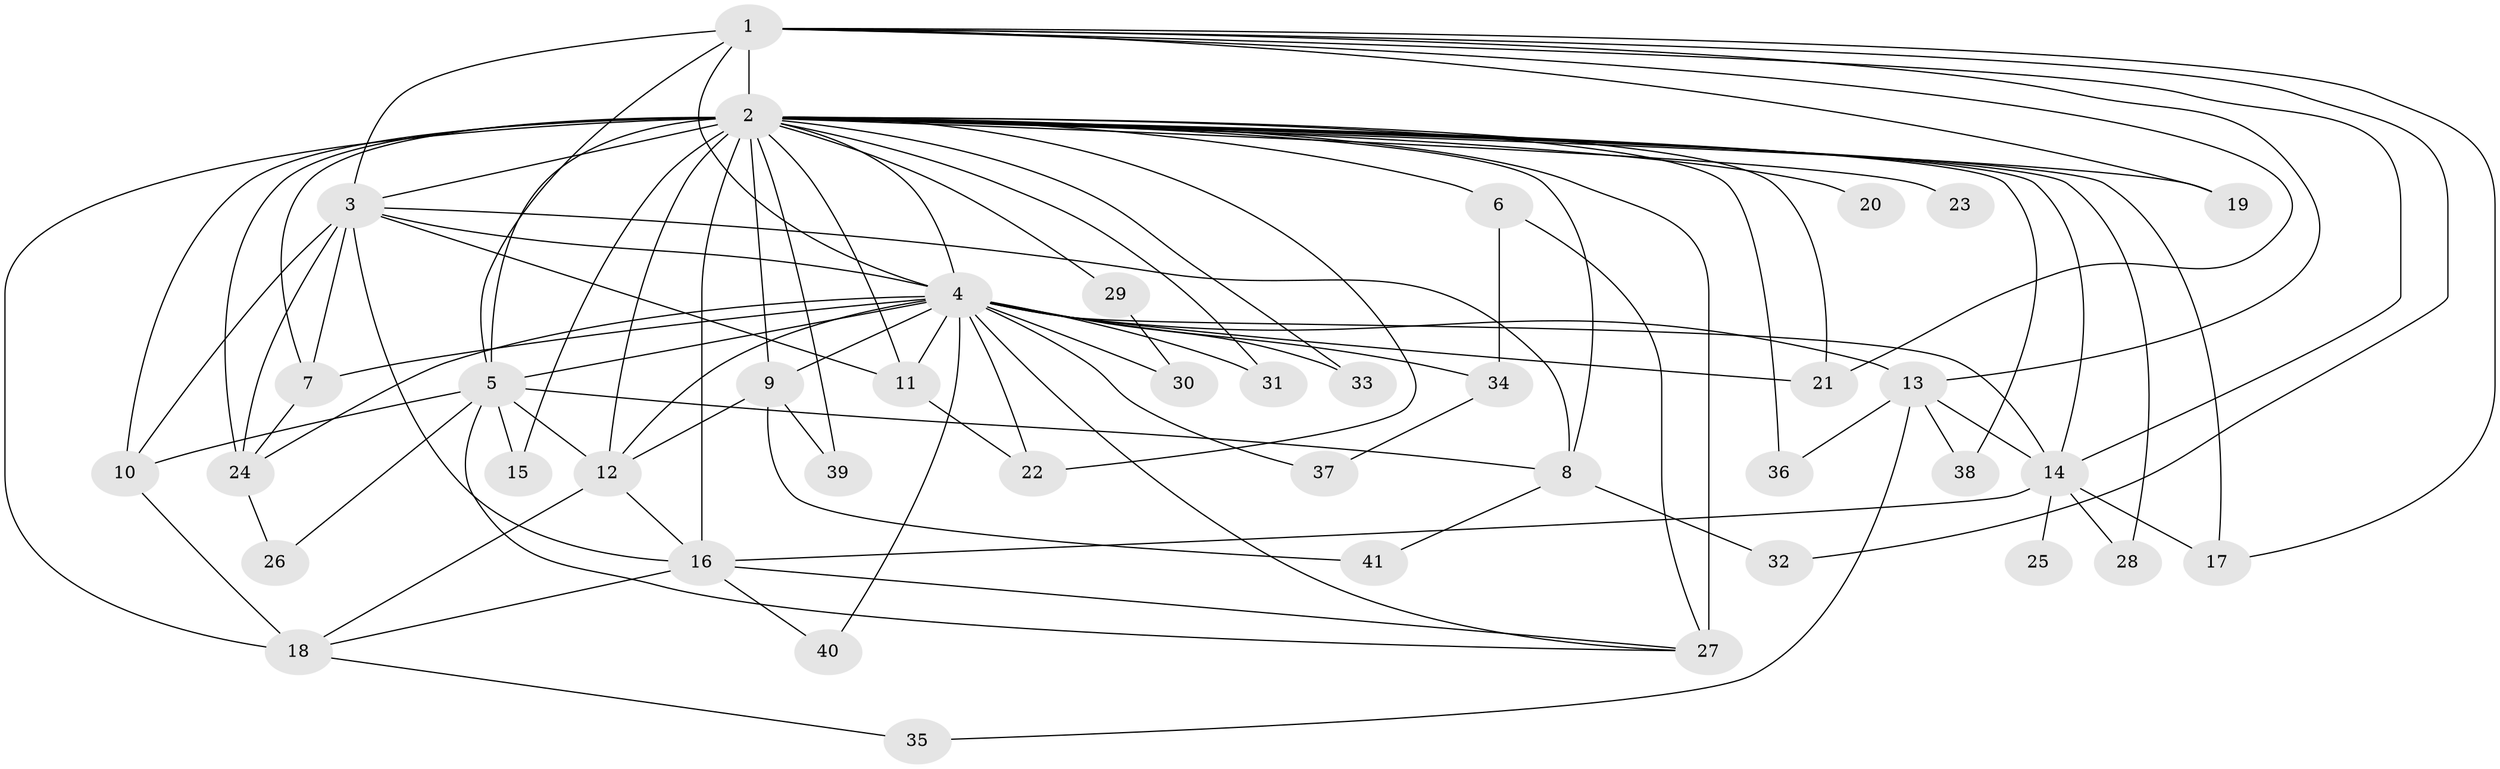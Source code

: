 // original degree distribution, {16: 0.009900990099009901, 30: 0.019801980198019802, 14: 0.009900990099009901, 20: 0.0297029702970297, 33: 0.009900990099009901, 15: 0.019801980198019802, 8: 0.009900990099009901, 3: 0.13861386138613863, 5: 0.039603960396039604, 4: 0.06930693069306931, 2: 0.6237623762376238, 10: 0.009900990099009901, 7: 0.009900990099009901}
// Generated by graph-tools (version 1.1) at 2025/49/03/04/25 22:49:25]
// undirected, 41 vertices, 96 edges
graph export_dot {
  node [color=gray90,style=filled];
  1;
  2;
  3;
  4;
  5;
  6;
  7;
  8;
  9;
  10;
  11;
  12;
  13;
  14;
  15;
  16;
  17;
  18;
  19;
  20;
  21;
  22;
  23;
  24;
  25;
  26;
  27;
  28;
  29;
  30;
  31;
  32;
  33;
  34;
  35;
  36;
  37;
  38;
  39;
  40;
  41;
  1 -- 2 [weight=19.0];
  1 -- 3 [weight=3.0];
  1 -- 4 [weight=3.0];
  1 -- 5 [weight=1.0];
  1 -- 13 [weight=1.0];
  1 -- 14 [weight=1.0];
  1 -- 17 [weight=1.0];
  1 -- 19 [weight=1.0];
  1 -- 21 [weight=1.0];
  1 -- 32 [weight=1.0];
  2 -- 3 [weight=6.0];
  2 -- 4 [weight=8.0];
  2 -- 5 [weight=2.0];
  2 -- 6 [weight=5.0];
  2 -- 7 [weight=1.0];
  2 -- 8 [weight=1.0];
  2 -- 9 [weight=3.0];
  2 -- 10 [weight=1.0];
  2 -- 11 [weight=1.0];
  2 -- 12 [weight=19.0];
  2 -- 14 [weight=1.0];
  2 -- 15 [weight=1.0];
  2 -- 16 [weight=1.0];
  2 -- 17 [weight=2.0];
  2 -- 18 [weight=2.0];
  2 -- 19 [weight=2.0];
  2 -- 20 [weight=1.0];
  2 -- 21 [weight=1.0];
  2 -- 22 [weight=2.0];
  2 -- 23 [weight=1.0];
  2 -- 24 [weight=2.0];
  2 -- 27 [weight=6.0];
  2 -- 28 [weight=1.0];
  2 -- 29 [weight=1.0];
  2 -- 31 [weight=1.0];
  2 -- 33 [weight=1.0];
  2 -- 36 [weight=1.0];
  2 -- 38 [weight=1.0];
  2 -- 39 [weight=1.0];
  3 -- 4 [weight=1.0];
  3 -- 7 [weight=1.0];
  3 -- 8 [weight=1.0];
  3 -- 10 [weight=1.0];
  3 -- 11 [weight=1.0];
  3 -- 16 [weight=1.0];
  3 -- 24 [weight=5.0];
  4 -- 5 [weight=1.0];
  4 -- 7 [weight=3.0];
  4 -- 9 [weight=1.0];
  4 -- 11 [weight=1.0];
  4 -- 12 [weight=1.0];
  4 -- 13 [weight=2.0];
  4 -- 14 [weight=1.0];
  4 -- 21 [weight=1.0];
  4 -- 22 [weight=1.0];
  4 -- 24 [weight=2.0];
  4 -- 27 [weight=1.0];
  4 -- 30 [weight=1.0];
  4 -- 31 [weight=1.0];
  4 -- 33 [weight=1.0];
  4 -- 34 [weight=1.0];
  4 -- 37 [weight=1.0];
  4 -- 40 [weight=1.0];
  5 -- 8 [weight=1.0];
  5 -- 10 [weight=1.0];
  5 -- 12 [weight=1.0];
  5 -- 15 [weight=1.0];
  5 -- 26 [weight=1.0];
  5 -- 27 [weight=1.0];
  6 -- 27 [weight=1.0];
  6 -- 34 [weight=1.0];
  7 -- 24 [weight=1.0];
  8 -- 32 [weight=1.0];
  8 -- 41 [weight=1.0];
  9 -- 12 [weight=1.0];
  9 -- 39 [weight=1.0];
  9 -- 41 [weight=1.0];
  10 -- 18 [weight=1.0];
  11 -- 22 [weight=1.0];
  12 -- 16 [weight=1.0];
  12 -- 18 [weight=1.0];
  13 -- 14 [weight=1.0];
  13 -- 35 [weight=1.0];
  13 -- 36 [weight=1.0];
  13 -- 38 [weight=1.0];
  14 -- 16 [weight=1.0];
  14 -- 17 [weight=1.0];
  14 -- 25 [weight=1.0];
  14 -- 28 [weight=1.0];
  16 -- 18 [weight=1.0];
  16 -- 27 [weight=1.0];
  16 -- 40 [weight=1.0];
  18 -- 35 [weight=1.0];
  24 -- 26 [weight=1.0];
  29 -- 30 [weight=1.0];
  34 -- 37 [weight=1.0];
}
